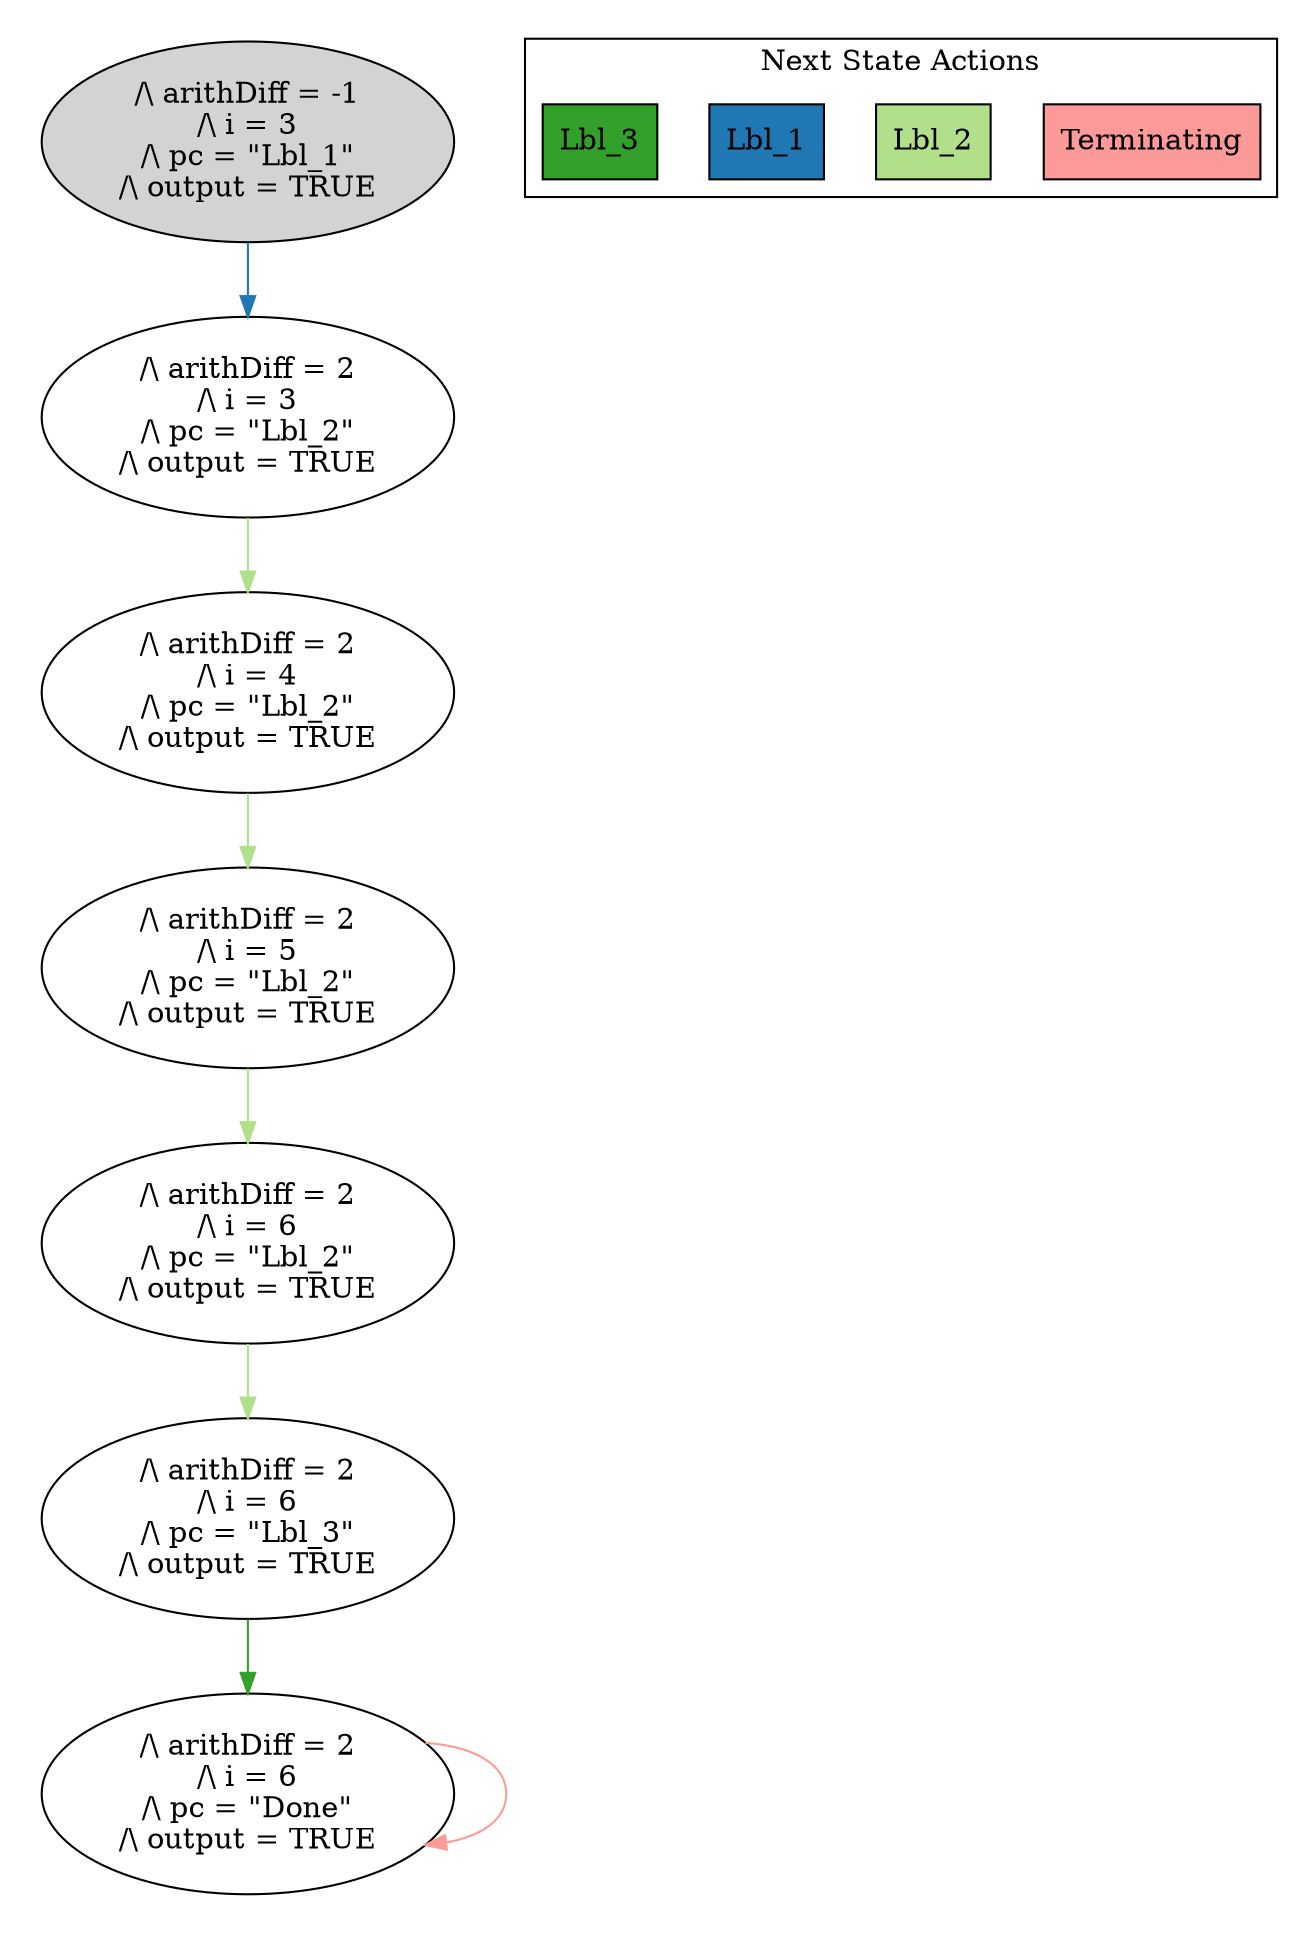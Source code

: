 strict digraph DiskGraph {
edge [colorscheme="paired12"]
nodesep=0.35;
subgraph cluster_graph {
color="white";
5543822453213637679 [label="/\\ arithDiff = -1\n/\\ i = 3\n/\\ pc = \"Lbl_1\"\n/\\ output = TRUE",style = filled]
5543822453213637679 -> 8188838305334244098 [label="",color="2",fontcolor="2"];
8188838305334244098 [label="/\\ arithDiff = 2\n/\\ i = 3\n/\\ pc = \"Lbl_2\"\n/\\ output = TRUE"];
8188838305334244098 -> -8734396879849627155 [label="",color="3",fontcolor="3"];
-8734396879849627155 [label="/\\ arithDiff = 2\n/\\ i = 4\n/\\ pc = \"Lbl_2\"\n/\\ output = TRUE"];
-8734396879849627155 -> -6843773641087119084 [label="",color="3",fontcolor="3"];
-6843773641087119084 [label="/\\ arithDiff = 2\n/\\ i = 5\n/\\ pc = \"Lbl_2\"\n/\\ output = TRUE"];
-6843773641087119084 -> -3938608200219328481 [label="",color="3",fontcolor="3"];
-3938608200219328481 [label="/\\ arithDiff = 2\n/\\ i = 6\n/\\ pc = \"Lbl_2\"\n/\\ output = TRUE"];
-3938608200219328481 -> -7114613765744393038 [label="",color="3",fontcolor="3"];
-7114613765744393038 [label="/\\ arithDiff = 2\n/\\ i = 6\n/\\ pc = \"Lbl_3\"\n/\\ output = TRUE"];
-7114613765744393038 -> 3039293432014691175 [label="",color="4",fontcolor="4"];
3039293432014691175 [label="/\\ arithDiff = 2\n/\\ i = 6\n/\\ pc = \"Done\"\n/\\ output = TRUE"];
3039293432014691175 -> 3039293432014691175 [label="",color="5",fontcolor="5"];
{rank = same; 5543822453213637679;}
{rank = same; 8188838305334244098;}
{rank = same; -8734396879849627155;}
{rank = same; -6843773641087119084;}
{rank = same; -3938608200219328481;}
{rank = same; -7114613765744393038;}
{rank = same; 3039293432014691175;}
}
subgraph cluster_legend {graph[style=bold];label = "Next State Actions" style="solid"
node [ labeljust="l",colorscheme="paired12",style=filled,shape=record ]
Terminating [label="Terminating",fillcolor=5]
Lbl_2 [label="Lbl_2",fillcolor=3]
Lbl_1 [label="Lbl_1",fillcolor=2]
Lbl_3 [label="Lbl_3",fillcolor=4]
}}